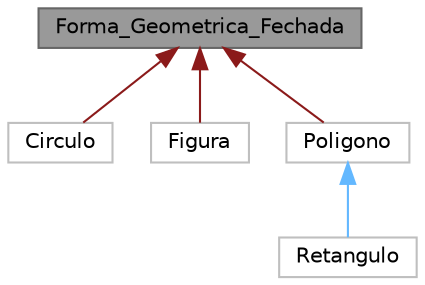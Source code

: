 digraph "Forma_Geometrica_Fechada"
{
 // LATEX_PDF_SIZE
  bgcolor="transparent";
  edge [fontname=Helvetica,fontsize=10,labelfontname=Helvetica,labelfontsize=10];
  node [fontname=Helvetica,fontsize=10,shape=box,height=0.2,width=0.4];
  Node1 [id="Node000001",label="Forma_Geometrica_Fechada",height=0.2,width=0.4,color="gray40", fillcolor="grey60", style="filled", fontcolor="black",tooltip=" "];
  Node1 -> Node2 [id="edge1_Node000001_Node000002",dir="back",color="firebrick4",style="solid",tooltip=" "];
  Node2 [id="Node000002",label="Circulo",height=0.2,width=0.4,color="grey75", fillcolor="white", style="filled",URL="$classCirculo.html",tooltip=" "];
  Node1 -> Node3 [id="edge2_Node000001_Node000003",dir="back",color="firebrick4",style="solid",tooltip=" "];
  Node3 [id="Node000003",label="Figura",height=0.2,width=0.4,color="grey75", fillcolor="white", style="filled",URL="$classFigura.html",tooltip=" "];
  Node1 -> Node4 [id="edge3_Node000001_Node000004",dir="back",color="firebrick4",style="solid",tooltip=" "];
  Node4 [id="Node000004",label="Poligono",height=0.2,width=0.4,color="grey75", fillcolor="white", style="filled",URL="$classPoligono.html",tooltip=" "];
  Node4 -> Node5 [id="edge4_Node000004_Node000005",dir="back",color="steelblue1",style="solid",tooltip=" "];
  Node5 [id="Node000005",label="Retangulo",height=0.2,width=0.4,color="grey75", fillcolor="white", style="filled",URL="$classRetangulo.html",tooltip=" "];
}
